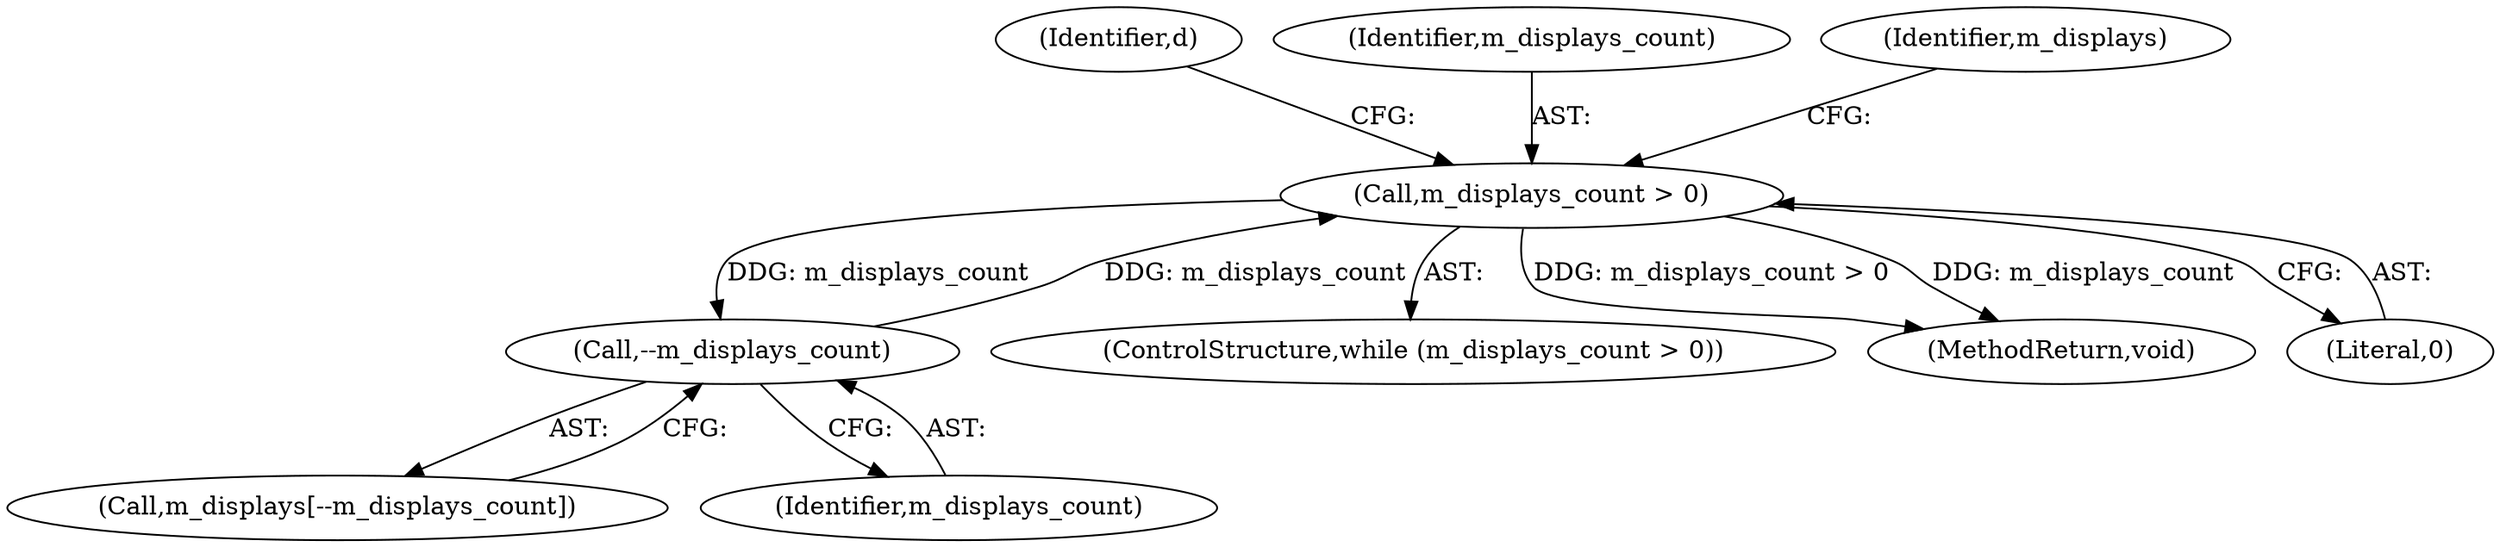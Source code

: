 digraph "1_Android_04839626ed859623901ebd3a5fd483982186b59d_7@del" {
"1000108" [label="(Call,m_displays_count > 0)"];
"1000117" [label="(Call,--m_displays_count)"];
"1000108" [label="(Call,m_displays_count > 0)"];
"1000115" [label="(Call,m_displays[--m_displays_count])"];
"1000117" [label="(Call,--m_displays_count)"];
"1000107" [label="(ControlStructure,while (m_displays_count > 0))"];
"1000118" [label="(Identifier,m_displays_count)"];
"1000114" [label="(Identifier,d)"];
"1000108" [label="(Call,m_displays_count > 0)"];
"1000128" [label="(MethodReturn,void)"];
"1000109" [label="(Identifier,m_displays_count)"];
"1000110" [label="(Literal,0)"];
"1000121" [label="(Identifier,m_displays)"];
"1000108" -> "1000107"  [label="AST: "];
"1000108" -> "1000110"  [label="CFG: "];
"1000109" -> "1000108"  [label="AST: "];
"1000110" -> "1000108"  [label="AST: "];
"1000114" -> "1000108"  [label="CFG: "];
"1000121" -> "1000108"  [label="CFG: "];
"1000108" -> "1000128"  [label="DDG: m_displays_count > 0"];
"1000108" -> "1000128"  [label="DDG: m_displays_count"];
"1000117" -> "1000108"  [label="DDG: m_displays_count"];
"1000108" -> "1000117"  [label="DDG: m_displays_count"];
"1000117" -> "1000115"  [label="AST: "];
"1000117" -> "1000118"  [label="CFG: "];
"1000118" -> "1000117"  [label="AST: "];
"1000115" -> "1000117"  [label="CFG: "];
}
